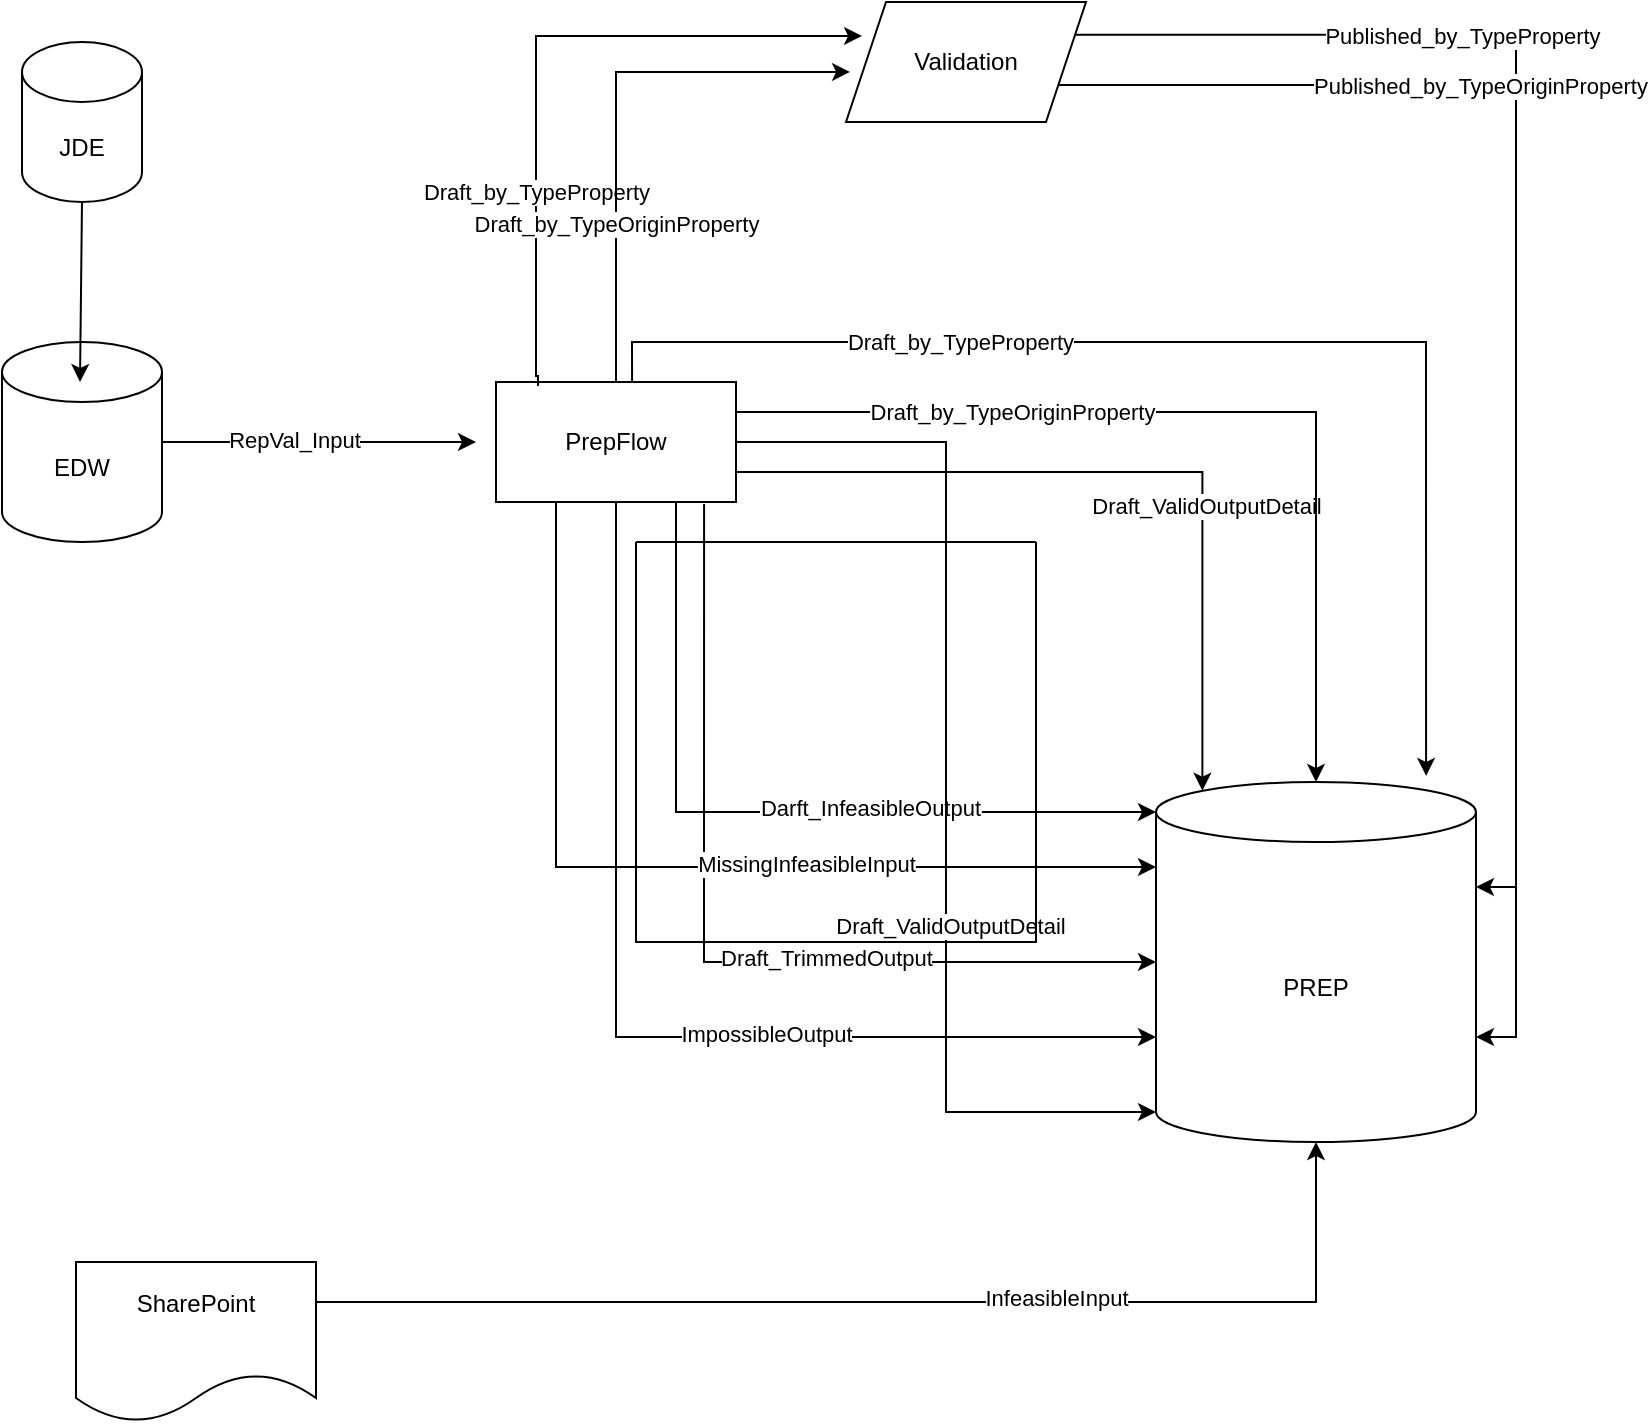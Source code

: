 <mxfile version="24.3.1" type="github">
  <diagram name="Page-1" id="siRjshFDeKtAX4z_A-2V">
    <mxGraphModel dx="1048" dy="772" grid="1" gridSize="10" guides="1" tooltips="1" connect="1" arrows="1" fold="1" page="1" pageScale="1" pageWidth="850" pageHeight="1100" math="0" shadow="0">
      <root>
        <mxCell id="0" />
        <mxCell id="1" parent="0" />
        <mxCell id="9sCy_fKsVC_AK6v98bQz-1" style="edgeStyle=orthogonalEdgeStyle;rounded=0;orthogonalLoop=1;jettySize=auto;html=1;exitX=1;exitY=0.5;exitDx=0;exitDy=0;exitPerimeter=0;" edge="1" parent="1" source="9sCy_fKsVC_AK6v98bQz-3">
          <mxGeometry relative="1" as="geometry">
            <mxPoint x="240" y="250" as="targetPoint" />
          </mxGeometry>
        </mxCell>
        <mxCell id="9sCy_fKsVC_AK6v98bQz-2" value="RepVal_Input" style="edgeLabel;html=1;align=center;verticalAlign=middle;resizable=0;points=[];" vertex="1" connectable="0" parent="9sCy_fKsVC_AK6v98bQz-1">
          <mxGeometry x="-0.163" y="1" relative="1" as="geometry">
            <mxPoint as="offset" />
          </mxGeometry>
        </mxCell>
        <mxCell id="9sCy_fKsVC_AK6v98bQz-3" value="EDW" style="shape=cylinder3;whiteSpace=wrap;html=1;boundedLbl=1;backgroundOutline=1;size=15;" vertex="1" parent="1">
          <mxGeometry x="3" y="200" width="80" height="100" as="geometry" />
        </mxCell>
        <mxCell id="9sCy_fKsVC_AK6v98bQz-4" value="JDE" style="shape=cylinder3;whiteSpace=wrap;html=1;boundedLbl=1;backgroundOutline=1;size=15;" vertex="1" parent="1">
          <mxGeometry x="13" y="50" width="60" height="80" as="geometry" />
        </mxCell>
        <mxCell id="9sCy_fKsVC_AK6v98bQz-5" value="" style="endArrow=classic;html=1;rounded=0;exitX=0.5;exitY=1;exitDx=0;exitDy=0;exitPerimeter=0;" edge="1" parent="1" source="9sCy_fKsVC_AK6v98bQz-4">
          <mxGeometry width="50" height="50" relative="1" as="geometry">
            <mxPoint x="400" y="420" as="sourcePoint" />
            <mxPoint x="42" y="220" as="targetPoint" />
          </mxGeometry>
        </mxCell>
        <mxCell id="9sCy_fKsVC_AK6v98bQz-6" value="PrepFlow" style="rounded=0;whiteSpace=wrap;html=1;" vertex="1" parent="1">
          <mxGeometry x="250" y="220" width="120" height="60" as="geometry" />
        </mxCell>
        <mxCell id="9sCy_fKsVC_AK6v98bQz-7" value="PREP" style="shape=cylinder3;whiteSpace=wrap;html=1;boundedLbl=1;backgroundOutline=1;size=15;" vertex="1" parent="1">
          <mxGeometry x="580" y="420" width="160" height="180" as="geometry" />
        </mxCell>
        <mxCell id="9sCy_fKsVC_AK6v98bQz-8" style="edgeStyle=orthogonalEdgeStyle;rounded=0;orthogonalLoop=1;jettySize=auto;html=1;exitX=0.5;exitY=1;exitDx=0;exitDy=0;entryX=0;entryY=0;entryDx=0;entryDy=127.5;entryPerimeter=0;" edge="1" parent="1" source="9sCy_fKsVC_AK6v98bQz-6" target="9sCy_fKsVC_AK6v98bQz-7">
          <mxGeometry relative="1" as="geometry">
            <mxPoint x="419" y="260" as="targetPoint" />
            <mxPoint x="262" y="260" as="sourcePoint" />
          </mxGeometry>
        </mxCell>
        <mxCell id="9sCy_fKsVC_AK6v98bQz-9" value="ImpossibleOutput" style="edgeLabel;html=1;align=center;verticalAlign=middle;resizable=0;points=[];" vertex="1" connectable="0" parent="9sCy_fKsVC_AK6v98bQz-8">
          <mxGeometry x="0.274" y="2" relative="1" as="geometry">
            <mxPoint as="offset" />
          </mxGeometry>
        </mxCell>
        <mxCell id="9sCy_fKsVC_AK6v98bQz-10" style="edgeStyle=orthogonalEdgeStyle;rounded=0;orthogonalLoop=1;jettySize=auto;html=1;exitX=0.75;exitY=1;exitDx=0;exitDy=0;entryX=0;entryY=0;entryDx=0;entryDy=15;entryPerimeter=0;" edge="1" parent="1" source="9sCy_fKsVC_AK6v98bQz-6" target="9sCy_fKsVC_AK6v98bQz-7">
          <mxGeometry relative="1" as="geometry">
            <mxPoint x="83" y="400" as="targetPoint" />
            <mxPoint x="320" y="290" as="sourcePoint" />
          </mxGeometry>
        </mxCell>
        <mxCell id="9sCy_fKsVC_AK6v98bQz-11" value="Darft_InfeasibleOutput" style="edgeLabel;html=1;align=center;verticalAlign=middle;resizable=0;points=[];" vertex="1" connectable="0" parent="9sCy_fKsVC_AK6v98bQz-10">
          <mxGeometry x="0.274" y="2" relative="1" as="geometry">
            <mxPoint as="offset" />
          </mxGeometry>
        </mxCell>
        <mxCell id="9sCy_fKsVC_AK6v98bQz-12" style="edgeStyle=orthogonalEdgeStyle;rounded=0;orthogonalLoop=1;jettySize=auto;html=1;exitX=0.867;exitY=1.017;exitDx=0;exitDy=0;exitPerimeter=0;entryX=0;entryY=0.5;entryDx=0;entryDy=0;entryPerimeter=0;" edge="1" parent="1" source="9sCy_fKsVC_AK6v98bQz-6" target="9sCy_fKsVC_AK6v98bQz-7">
          <mxGeometry relative="1" as="geometry">
            <mxPoint x="640" y="485" as="targetPoint" />
            <mxPoint x="425" y="420.02" as="sourcePoint" />
          </mxGeometry>
        </mxCell>
        <mxCell id="9sCy_fKsVC_AK6v98bQz-13" value="Draft_TrimmedOutput" style="edgeLabel;html=1;align=center;verticalAlign=middle;resizable=0;points=[];" vertex="1" connectable="0" parent="9sCy_fKsVC_AK6v98bQz-12">
          <mxGeometry x="0.274" y="2" relative="1" as="geometry">
            <mxPoint as="offset" />
          </mxGeometry>
        </mxCell>
        <mxCell id="9sCy_fKsVC_AK6v98bQz-14" style="edgeStyle=orthogonalEdgeStyle;rounded=0;orthogonalLoop=1;jettySize=auto;html=1;exitX=0.25;exitY=1;exitDx=0;exitDy=0;entryX=0;entryY=0;entryDx=0;entryDy=42.5;entryPerimeter=0;" edge="1" parent="1" source="9sCy_fKsVC_AK6v98bQz-6" target="9sCy_fKsVC_AK6v98bQz-7">
          <mxGeometry relative="1" as="geometry">
            <mxPoint x="83" y="388" as="targetPoint" />
            <mxPoint x="320" y="290" as="sourcePoint" />
          </mxGeometry>
        </mxCell>
        <mxCell id="9sCy_fKsVC_AK6v98bQz-15" value="MissingInfeasibleInput" style="edgeLabel;html=1;align=center;verticalAlign=middle;resizable=0;points=[];" vertex="1" connectable="0" parent="9sCy_fKsVC_AK6v98bQz-14">
          <mxGeometry x="0.274" y="2" relative="1" as="geometry">
            <mxPoint as="offset" />
          </mxGeometry>
        </mxCell>
        <mxCell id="9sCy_fKsVC_AK6v98bQz-16" style="edgeStyle=orthogonalEdgeStyle;rounded=0;orthogonalLoop=1;jettySize=auto;html=1;exitX=1;exitY=0.5;exitDx=0;exitDy=0;entryX=0;entryY=1;entryDx=0;entryDy=-15;entryPerimeter=0;" edge="1" parent="1" source="9sCy_fKsVC_AK6v98bQz-6" target="9sCy_fKsVC_AK6v98bQz-7">
          <mxGeometry relative="1" as="geometry">
            <mxPoint x="83" y="425" as="targetPoint" />
            <mxPoint x="364" y="291" as="sourcePoint" />
          </mxGeometry>
        </mxCell>
        <mxCell id="9sCy_fKsVC_AK6v98bQz-17" value="Draft_ValidOutputDetail" style="edgeLabel;html=1;align=center;verticalAlign=middle;resizable=0;points=[];" vertex="1" connectable="0" parent="9sCy_fKsVC_AK6v98bQz-16">
          <mxGeometry x="0.274" y="2" relative="1" as="geometry">
            <mxPoint as="offset" />
          </mxGeometry>
        </mxCell>
        <mxCell id="9sCy_fKsVC_AK6v98bQz-18" style="edgeStyle=orthogonalEdgeStyle;rounded=0;orthogonalLoop=1;jettySize=auto;html=1;exitX=1;exitY=0.75;exitDx=0;exitDy=0;entryX=0.145;entryY=0;entryDx=0;entryDy=4.35;entryPerimeter=0;" edge="1" parent="1" source="9sCy_fKsVC_AK6v98bQz-6" target="9sCy_fKsVC_AK6v98bQz-7">
          <mxGeometry relative="1" as="geometry">
            <mxPoint x="126" y="545" as="targetPoint" />
            <mxPoint x="474" y="350" as="sourcePoint" />
          </mxGeometry>
        </mxCell>
        <mxCell id="9sCy_fKsVC_AK6v98bQz-19" value="Draft_ValidOutputDetail" style="edgeLabel;html=1;align=center;verticalAlign=middle;resizable=0;points=[];" vertex="1" connectable="0" parent="9sCy_fKsVC_AK6v98bQz-18">
          <mxGeometry x="0.274" y="2" relative="1" as="geometry">
            <mxPoint as="offset" />
          </mxGeometry>
        </mxCell>
        <mxCell id="9sCy_fKsVC_AK6v98bQz-20" style="edgeStyle=orthogonalEdgeStyle;rounded=0;orthogonalLoop=1;jettySize=auto;html=1;exitX=1;exitY=0.25;exitDx=0;exitDy=0;entryX=0.5;entryY=0;entryDx=0;entryDy=0;entryPerimeter=0;" edge="1" parent="1" source="9sCy_fKsVC_AK6v98bQz-6" target="9sCy_fKsVC_AK6v98bQz-7">
          <mxGeometry relative="1" as="geometry">
            <mxPoint x="613" y="434" as="targetPoint" />
            <mxPoint x="380" y="275" as="sourcePoint" />
          </mxGeometry>
        </mxCell>
        <mxCell id="9sCy_fKsVC_AK6v98bQz-21" value="&lt;span style=&quot;color: rgba(0, 0, 0, 0); font-family: monospace; font-size: 0px; text-align: start; background-color: rgb(251, 251, 251);&quot;&gt;%3CmxGraphModel%3E%3Croot%3E%3CmxCell%20id%3D%220%22%2F%3E%3CmxCell%20id%3D%221%22%20parent%3D%220%22%2F%3E%3CmxCell%20id%3D%222%22%20style%3D%22edgeStyle%3DorthogonalEdgeStyle%3Brounded%3D0%3BorthogonalLoop%3D1%3BjettySize%3Dauto%3Bhtml%3D1%3BexitX%3D1%3BexitY%3D0.75%3BexitDx%3D0%3BexitDy%3D0%3BentryX%3D0.145%3BentryY%3D0%3BentryDx%3D0%3BentryDy%3D4.35%3BentryPerimeter%3D0%3B%22%20edge%3D%221%22%20parent%3D%221%22%3E%3CmxGeometry%20relative%3D%221%22%20as%3D%22geometry%22%3E%3CmxPoint%20x%3D%22603%22%20y%3D%22424%22%20as%3D%22targetPoint%22%2F%3E%3CmxPoint%20x%3D%22370%22%20y%3D%22265%22%20as%3D%22sourcePoint%22%2F%3E%3C%2FmxGeometry%3E%3C%2FmxCell%3E%3CmxCell%20id%3D%223%22%20value%3D%22Draft_ValidOutputDetail%22%20style%3D%22edgeLabel%3Bhtml%3D1%3Balign%3Dcenter%3BverticalAlign%3Dmiddle%3Bresizable%3D0%3Bpoints%3D%5B%5D%3B%22%20vertex%3D%221%22%20connectable%3D%220%22%20parent%3D%222%22%3E%3CmxGeometry%20x%3D%220.274%22%20y%3D%222%22%20relative%3D%221%22%20as%3D%22geometry%22%3E%3CmxPoint%20as%3D%22offset%22%2F%3E%3C%2FmxGeometry%3E%3C%2FmxCell%3E%3C%2Froot%3E%3C%2FmxGraphModel%3E&lt;/span&gt;" style="edgeLabel;html=1;align=center;verticalAlign=middle;resizable=0;points=[];" vertex="1" connectable="0" parent="9sCy_fKsVC_AK6v98bQz-20">
          <mxGeometry x="-0.347" y="-1" relative="1" as="geometry">
            <mxPoint as="offset" />
          </mxGeometry>
        </mxCell>
        <mxCell id="9sCy_fKsVC_AK6v98bQz-22" value="Draft_by_TypeOriginProperty" style="edgeLabel;html=1;align=center;verticalAlign=middle;resizable=0;points=[];" vertex="1" connectable="0" parent="9sCy_fKsVC_AK6v98bQz-20">
          <mxGeometry x="-0.419" relative="1" as="geometry">
            <mxPoint as="offset" />
          </mxGeometry>
        </mxCell>
        <mxCell id="9sCy_fKsVC_AK6v98bQz-23" style="edgeStyle=orthogonalEdgeStyle;rounded=0;orthogonalLoop=1;jettySize=auto;html=1;entryX=0.844;entryY=-0.017;entryDx=0;entryDy=0;entryPerimeter=0;exitX=0.567;exitY=0;exitDx=0;exitDy=0;exitPerimeter=0;" edge="1" parent="1" source="9sCy_fKsVC_AK6v98bQz-6" target="9sCy_fKsVC_AK6v98bQz-7">
          <mxGeometry relative="1" as="geometry">
            <mxPoint x="670" y="430" as="targetPoint" />
            <mxPoint x="320" y="210" as="sourcePoint" />
          </mxGeometry>
        </mxCell>
        <mxCell id="9sCy_fKsVC_AK6v98bQz-24" value="&lt;span style=&quot;color: rgba(0, 0, 0, 0); font-family: monospace; font-size: 0px; text-align: start; background-color: rgb(251, 251, 251);&quot;&gt;%3CmxGraphModel%3E%3Croot%3E%3CmxCell%20id%3D%220%22%2F%3E%3CmxCell%20id%3D%221%22%20parent%3D%220%22%2F%3E%3CmxCell%20id%3D%222%22%20style%3D%22edgeStyle%3DorthogonalEdgeStyle%3Brounded%3D0%3BorthogonalLoop%3D1%3BjettySize%3Dauto%3Bhtml%3D1%3BexitX%3D1%3BexitY%3D0.75%3BexitDx%3D0%3BexitDy%3D0%3BentryX%3D0.145%3BentryY%3D0%3BentryDx%3D0%3BentryDy%3D4.35%3BentryPerimeter%3D0%3B%22%20edge%3D%221%22%20parent%3D%221%22%3E%3CmxGeometry%20relative%3D%221%22%20as%3D%22geometry%22%3E%3CmxPoint%20x%3D%22603%22%20y%3D%22424%22%20as%3D%22targetPoint%22%2F%3E%3CmxPoint%20x%3D%22370%22%20y%3D%22265%22%20as%3D%22sourcePoint%22%2F%3E%3C%2FmxGeometry%3E%3C%2FmxCell%3E%3CmxCell%20id%3D%223%22%20value%3D%22Draft_ValidOutputDetail%22%20style%3D%22edgeLabel%3Bhtml%3D1%3Balign%3Dcenter%3BverticalAlign%3Dmiddle%3Bresizable%3D0%3Bpoints%3D%5B%5D%3B%22%20vertex%3D%221%22%20connectable%3D%220%22%20parent%3D%222%22%3E%3CmxGeometry%20x%3D%220.274%22%20y%3D%222%22%20relative%3D%221%22%20as%3D%22geometry%22%3E%3CmxPoint%20as%3D%22offset%22%2F%3E%3C%2FmxGeometry%3E%3C%2FmxCell%3E%3C%2Froot%3E%3C%2FmxGraphModel%3E&lt;/span&gt;" style="edgeLabel;html=1;align=center;verticalAlign=middle;resizable=0;points=[];" vertex="1" connectable="0" parent="9sCy_fKsVC_AK6v98bQz-23">
          <mxGeometry x="-0.347" y="-1" relative="1" as="geometry">
            <mxPoint as="offset" />
          </mxGeometry>
        </mxCell>
        <mxCell id="9sCy_fKsVC_AK6v98bQz-25" value="Draft_by_TypeProperty" style="edgeLabel;html=1;align=center;verticalAlign=middle;resizable=0;points=[];" vertex="1" connectable="0" parent="9sCy_fKsVC_AK6v98bQz-23">
          <mxGeometry x="-0.419" relative="1" as="geometry">
            <mxPoint as="offset" />
          </mxGeometry>
        </mxCell>
        <mxCell id="9sCy_fKsVC_AK6v98bQz-26" value="SharePoint&lt;div&gt;&lt;br&gt;&lt;/div&gt;" style="shape=document;whiteSpace=wrap;html=1;boundedLbl=1;" vertex="1" parent="1">
          <mxGeometry x="40" y="660" width="120" height="80" as="geometry" />
        </mxCell>
        <mxCell id="9sCy_fKsVC_AK6v98bQz-27" style="edgeStyle=orthogonalEdgeStyle;rounded=0;orthogonalLoop=1;jettySize=auto;html=1;exitX=1;exitY=0.25;exitDx=0;exitDy=0;entryX=0.5;entryY=1;entryDx=0;entryDy=0;entryPerimeter=0;" edge="1" parent="1" source="9sCy_fKsVC_AK6v98bQz-26" target="9sCy_fKsVC_AK6v98bQz-7">
          <mxGeometry relative="1" as="geometry">
            <mxPoint x="590" y="473" as="targetPoint" />
            <mxPoint x="290" y="290" as="sourcePoint" />
          </mxGeometry>
        </mxCell>
        <mxCell id="9sCy_fKsVC_AK6v98bQz-28" value="InfeasibleInput" style="edgeLabel;html=1;align=center;verticalAlign=middle;resizable=0;points=[];" vertex="1" connectable="0" parent="9sCy_fKsVC_AK6v98bQz-27">
          <mxGeometry x="0.274" y="2" relative="1" as="geometry">
            <mxPoint as="offset" />
          </mxGeometry>
        </mxCell>
        <mxCell id="9sCy_fKsVC_AK6v98bQz-29" value="" style="swimlane;startSize=0;" vertex="1" parent="1">
          <mxGeometry x="320" y="300" width="200" height="200" as="geometry" />
        </mxCell>
        <mxCell id="9sCy_fKsVC_AK6v98bQz-30" value="Validation" style="shape=parallelogram;perimeter=parallelogramPerimeter;whiteSpace=wrap;html=1;fixedSize=1;" vertex="1" parent="1">
          <mxGeometry x="425" y="30" width="120" height="60" as="geometry" />
        </mxCell>
        <mxCell id="9sCy_fKsVC_AK6v98bQz-31" style="edgeStyle=orthogonalEdgeStyle;rounded=0;orthogonalLoop=1;jettySize=auto;html=1;entryX=0.067;entryY=0.283;entryDx=0;entryDy=0;entryPerimeter=0;exitX=0.175;exitY=0.033;exitDx=0;exitDy=0;exitPerimeter=0;" edge="1" parent="1" source="9sCy_fKsVC_AK6v98bQz-6" target="9sCy_fKsVC_AK6v98bQz-30">
          <mxGeometry relative="1" as="geometry">
            <mxPoint x="725" y="427" as="targetPoint" />
            <mxPoint x="328" y="230" as="sourcePoint" />
            <Array as="points">
              <mxPoint x="271" y="217" />
              <mxPoint x="270" y="217" />
              <mxPoint x="270" y="47" />
            </Array>
          </mxGeometry>
        </mxCell>
        <mxCell id="9sCy_fKsVC_AK6v98bQz-32" value="&lt;span style=&quot;color: rgba(0, 0, 0, 0); font-family: monospace; font-size: 0px; text-align: start; background-color: rgb(251, 251, 251);&quot;&gt;%3CmxGraphModel%3E%3Croot%3E%3CmxCell%20id%3D%220%22%2F%3E%3CmxCell%20id%3D%221%22%20parent%3D%220%22%2F%3E%3CmxCell%20id%3D%222%22%20style%3D%22edgeStyle%3DorthogonalEdgeStyle%3Brounded%3D0%3BorthogonalLoop%3D1%3BjettySize%3Dauto%3Bhtml%3D1%3BexitX%3D1%3BexitY%3D0.75%3BexitDx%3D0%3BexitDy%3D0%3BentryX%3D0.145%3BentryY%3D0%3BentryDx%3D0%3BentryDy%3D4.35%3BentryPerimeter%3D0%3B%22%20edge%3D%221%22%20parent%3D%221%22%3E%3CmxGeometry%20relative%3D%221%22%20as%3D%22geometry%22%3E%3CmxPoint%20x%3D%22603%22%20y%3D%22424%22%20as%3D%22targetPoint%22%2F%3E%3CmxPoint%20x%3D%22370%22%20y%3D%22265%22%20as%3D%22sourcePoint%22%2F%3E%3C%2FmxGeometry%3E%3C%2FmxCell%3E%3CmxCell%20id%3D%223%22%20value%3D%22Draft_ValidOutputDetail%22%20style%3D%22edgeLabel%3Bhtml%3D1%3Balign%3Dcenter%3BverticalAlign%3Dmiddle%3Bresizable%3D0%3Bpoints%3D%5B%5D%3B%22%20vertex%3D%221%22%20connectable%3D%220%22%20parent%3D%222%22%3E%3CmxGeometry%20x%3D%220.274%22%20y%3D%222%22%20relative%3D%221%22%20as%3D%22geometry%22%3E%3CmxPoint%20as%3D%22offset%22%2F%3E%3C%2FmxGeometry%3E%3C%2FmxCell%3E%3C%2Froot%3E%3C%2FmxGraphModel%3E&lt;/span&gt;" style="edgeLabel;html=1;align=center;verticalAlign=middle;resizable=0;points=[];" vertex="1" connectable="0" parent="9sCy_fKsVC_AK6v98bQz-31">
          <mxGeometry x="-0.347" y="-1" relative="1" as="geometry">
            <mxPoint as="offset" />
          </mxGeometry>
        </mxCell>
        <mxCell id="9sCy_fKsVC_AK6v98bQz-33" value="Draft_by_TypeProperty" style="edgeLabel;html=1;align=center;verticalAlign=middle;resizable=0;points=[];" vertex="1" connectable="0" parent="9sCy_fKsVC_AK6v98bQz-31">
          <mxGeometry x="-0.419" relative="1" as="geometry">
            <mxPoint as="offset" />
          </mxGeometry>
        </mxCell>
        <mxCell id="9sCy_fKsVC_AK6v98bQz-34" style="edgeStyle=orthogonalEdgeStyle;rounded=0;orthogonalLoop=1;jettySize=auto;html=1;exitX=0.5;exitY=0;exitDx=0;exitDy=0;entryX=0.017;entryY=0.583;entryDx=0;entryDy=0;entryPerimeter=0;" edge="1" parent="1" source="9sCy_fKsVC_AK6v98bQz-6" target="9sCy_fKsVC_AK6v98bQz-30">
          <mxGeometry relative="1" as="geometry">
            <mxPoint x="670" y="430" as="targetPoint" />
            <mxPoint x="380" y="245" as="sourcePoint" />
            <Array as="points">
              <mxPoint x="310" y="65" />
            </Array>
          </mxGeometry>
        </mxCell>
        <mxCell id="9sCy_fKsVC_AK6v98bQz-35" value="&lt;span style=&quot;color: rgba(0, 0, 0, 0); font-family: monospace; font-size: 0px; text-align: start; background-color: rgb(251, 251, 251);&quot;&gt;%3CmxGraphModel%3E%3Croot%3E%3CmxCell%20id%3D%220%22%2F%3E%3CmxCell%20id%3D%221%22%20parent%3D%220%22%2F%3E%3CmxCell%20id%3D%222%22%20style%3D%22edgeStyle%3DorthogonalEdgeStyle%3Brounded%3D0%3BorthogonalLoop%3D1%3BjettySize%3Dauto%3Bhtml%3D1%3BexitX%3D1%3BexitY%3D0.75%3BexitDx%3D0%3BexitDy%3D0%3BentryX%3D0.145%3BentryY%3D0%3BentryDx%3D0%3BentryDy%3D4.35%3BentryPerimeter%3D0%3B%22%20edge%3D%221%22%20parent%3D%221%22%3E%3CmxGeometry%20relative%3D%221%22%20as%3D%22geometry%22%3E%3CmxPoint%20x%3D%22603%22%20y%3D%22424%22%20as%3D%22targetPoint%22%2F%3E%3CmxPoint%20x%3D%22370%22%20y%3D%22265%22%20as%3D%22sourcePoint%22%2F%3E%3C%2FmxGeometry%3E%3C%2FmxCell%3E%3CmxCell%20id%3D%223%22%20value%3D%22Draft_ValidOutputDetail%22%20style%3D%22edgeLabel%3Bhtml%3D1%3Balign%3Dcenter%3BverticalAlign%3Dmiddle%3Bresizable%3D0%3Bpoints%3D%5B%5D%3B%22%20vertex%3D%221%22%20connectable%3D%220%22%20parent%3D%222%22%3E%3CmxGeometry%20x%3D%220.274%22%20y%3D%222%22%20relative%3D%221%22%20as%3D%22geometry%22%3E%3CmxPoint%20as%3D%22offset%22%2F%3E%3C%2FmxGeometry%3E%3C%2FmxCell%3E%3C%2Froot%3E%3C%2FmxGraphModel%3E&lt;/span&gt;" style="edgeLabel;html=1;align=center;verticalAlign=middle;resizable=0;points=[];" vertex="1" connectable="0" parent="9sCy_fKsVC_AK6v98bQz-34">
          <mxGeometry x="-0.347" y="-1" relative="1" as="geometry">
            <mxPoint as="offset" />
          </mxGeometry>
        </mxCell>
        <mxCell id="9sCy_fKsVC_AK6v98bQz-36" value="Draft_by_TypeOriginProperty" style="edgeLabel;html=1;align=center;verticalAlign=middle;resizable=0;points=[];" vertex="1" connectable="0" parent="9sCy_fKsVC_AK6v98bQz-34">
          <mxGeometry x="-0.419" relative="1" as="geometry">
            <mxPoint as="offset" />
          </mxGeometry>
        </mxCell>
        <mxCell id="9sCy_fKsVC_AK6v98bQz-37" style="edgeStyle=orthogonalEdgeStyle;rounded=0;orthogonalLoop=1;jettySize=auto;html=1;entryX=1;entryY=0;entryDx=0;entryDy=52.5;entryPerimeter=0;exitX=1;exitY=0.25;exitDx=0;exitDy=0;" edge="1" parent="1" source="9sCy_fKsVC_AK6v98bQz-30" target="9sCy_fKsVC_AK6v98bQz-7">
          <mxGeometry relative="1" as="geometry">
            <mxPoint x="725" y="427" as="targetPoint" />
            <mxPoint x="328" y="230" as="sourcePoint" />
          </mxGeometry>
        </mxCell>
        <mxCell id="9sCy_fKsVC_AK6v98bQz-38" value="&lt;span style=&quot;color: rgba(0, 0, 0, 0); font-family: monospace; font-size: 0px; text-align: start; background-color: rgb(251, 251, 251);&quot;&gt;%3CmxGraphModel%3E%3Croot%3E%3CmxCell%20id%3D%220%22%2F%3E%3CmxCell%20id%3D%221%22%20parent%3D%220%22%2F%3E%3CmxCell%20id%3D%222%22%20style%3D%22edgeStyle%3DorthogonalEdgeStyle%3Brounded%3D0%3BorthogonalLoop%3D1%3BjettySize%3Dauto%3Bhtml%3D1%3BexitX%3D1%3BexitY%3D0.75%3BexitDx%3D0%3BexitDy%3D0%3BentryX%3D0.145%3BentryY%3D0%3BentryDx%3D0%3BentryDy%3D4.35%3BentryPerimeter%3D0%3B%22%20edge%3D%221%22%20parent%3D%221%22%3E%3CmxGeometry%20relative%3D%221%22%20as%3D%22geometry%22%3E%3CmxPoint%20x%3D%22603%22%20y%3D%22424%22%20as%3D%22targetPoint%22%2F%3E%3CmxPoint%20x%3D%22370%22%20y%3D%22265%22%20as%3D%22sourcePoint%22%2F%3E%3C%2FmxGeometry%3E%3C%2FmxCell%3E%3CmxCell%20id%3D%223%22%20value%3D%22Draft_ValidOutputDetail%22%20style%3D%22edgeLabel%3Bhtml%3D1%3Balign%3Dcenter%3BverticalAlign%3Dmiddle%3Bresizable%3D0%3Bpoints%3D%5B%5D%3B%22%20vertex%3D%221%22%20connectable%3D%220%22%20parent%3D%222%22%3E%3CmxGeometry%20x%3D%220.274%22%20y%3D%222%22%20relative%3D%221%22%20as%3D%22geometry%22%3E%3CmxPoint%20as%3D%22offset%22%2F%3E%3C%2FmxGeometry%3E%3C%2FmxCell%3E%3C%2Froot%3E%3C%2FmxGraphModel%3E&lt;/span&gt;" style="edgeLabel;html=1;align=center;verticalAlign=middle;resizable=0;points=[];" vertex="1" connectable="0" parent="9sCy_fKsVC_AK6v98bQz-37">
          <mxGeometry x="-0.347" y="-1" relative="1" as="geometry">
            <mxPoint as="offset" />
          </mxGeometry>
        </mxCell>
        <mxCell id="9sCy_fKsVC_AK6v98bQz-39" value="Published_by_TypeProperty" style="edgeLabel;html=1;align=center;verticalAlign=middle;resizable=0;points=[];" vertex="1" connectable="0" parent="9sCy_fKsVC_AK6v98bQz-37">
          <mxGeometry x="-0.419" relative="1" as="geometry">
            <mxPoint as="offset" />
          </mxGeometry>
        </mxCell>
        <mxCell id="9sCy_fKsVC_AK6v98bQz-40" style="edgeStyle=orthogonalEdgeStyle;rounded=0;orthogonalLoop=1;jettySize=auto;html=1;entryX=1;entryY=0;entryDx=0;entryDy=127.5;entryPerimeter=0;exitX=1;exitY=0.75;exitDx=0;exitDy=0;" edge="1" parent="1" source="9sCy_fKsVC_AK6v98bQz-30" target="9sCy_fKsVC_AK6v98bQz-7">
          <mxGeometry relative="1" as="geometry">
            <mxPoint x="750" y="483" as="targetPoint" />
            <mxPoint x="550" y="56" as="sourcePoint" />
          </mxGeometry>
        </mxCell>
        <mxCell id="9sCy_fKsVC_AK6v98bQz-41" value="&lt;span style=&quot;color: rgba(0, 0, 0, 0); font-family: monospace; font-size: 0px; text-align: start; background-color: rgb(251, 251, 251);&quot;&gt;%3CmxGraphModel%3E%3Croot%3E%3CmxCell%20id%3D%220%22%2F%3E%3CmxCell%20id%3D%221%22%20parent%3D%220%22%2F%3E%3CmxCell%20id%3D%222%22%20style%3D%22edgeStyle%3DorthogonalEdgeStyle%3Brounded%3D0%3BorthogonalLoop%3D1%3BjettySize%3Dauto%3Bhtml%3D1%3BexitX%3D1%3BexitY%3D0.75%3BexitDx%3D0%3BexitDy%3D0%3BentryX%3D0.145%3BentryY%3D0%3BentryDx%3D0%3BentryDy%3D4.35%3BentryPerimeter%3D0%3B%22%20edge%3D%221%22%20parent%3D%221%22%3E%3CmxGeometry%20relative%3D%221%22%20as%3D%22geometry%22%3E%3CmxPoint%20x%3D%22603%22%20y%3D%22424%22%20as%3D%22targetPoint%22%2F%3E%3CmxPoint%20x%3D%22370%22%20y%3D%22265%22%20as%3D%22sourcePoint%22%2F%3E%3C%2FmxGeometry%3E%3C%2FmxCell%3E%3CmxCell%20id%3D%223%22%20value%3D%22Draft_ValidOutputDetail%22%20style%3D%22edgeLabel%3Bhtml%3D1%3Balign%3Dcenter%3BverticalAlign%3Dmiddle%3Bresizable%3D0%3Bpoints%3D%5B%5D%3B%22%20vertex%3D%221%22%20connectable%3D%220%22%20parent%3D%222%22%3E%3CmxGeometry%20x%3D%220.274%22%20y%3D%222%22%20relative%3D%221%22%20as%3D%22geometry%22%3E%3CmxPoint%20as%3D%22offset%22%2F%3E%3C%2FmxGeometry%3E%3C%2FmxCell%3E%3C%2Froot%3E%3C%2FmxGraphModel%3E&lt;/span&gt;" style="edgeLabel;html=1;align=center;verticalAlign=middle;resizable=0;points=[];" vertex="1" connectable="0" parent="9sCy_fKsVC_AK6v98bQz-40">
          <mxGeometry x="-0.347" y="-1" relative="1" as="geometry">
            <mxPoint as="offset" />
          </mxGeometry>
        </mxCell>
        <mxCell id="9sCy_fKsVC_AK6v98bQz-42" value="Published_by_TypeOriginProperty" style="edgeLabel;html=1;align=center;verticalAlign=middle;resizable=0;points=[];" vertex="1" connectable="0" parent="9sCy_fKsVC_AK6v98bQz-40">
          <mxGeometry x="-0.419" relative="1" as="geometry">
            <mxPoint as="offset" />
          </mxGeometry>
        </mxCell>
      </root>
    </mxGraphModel>
  </diagram>
</mxfile>
